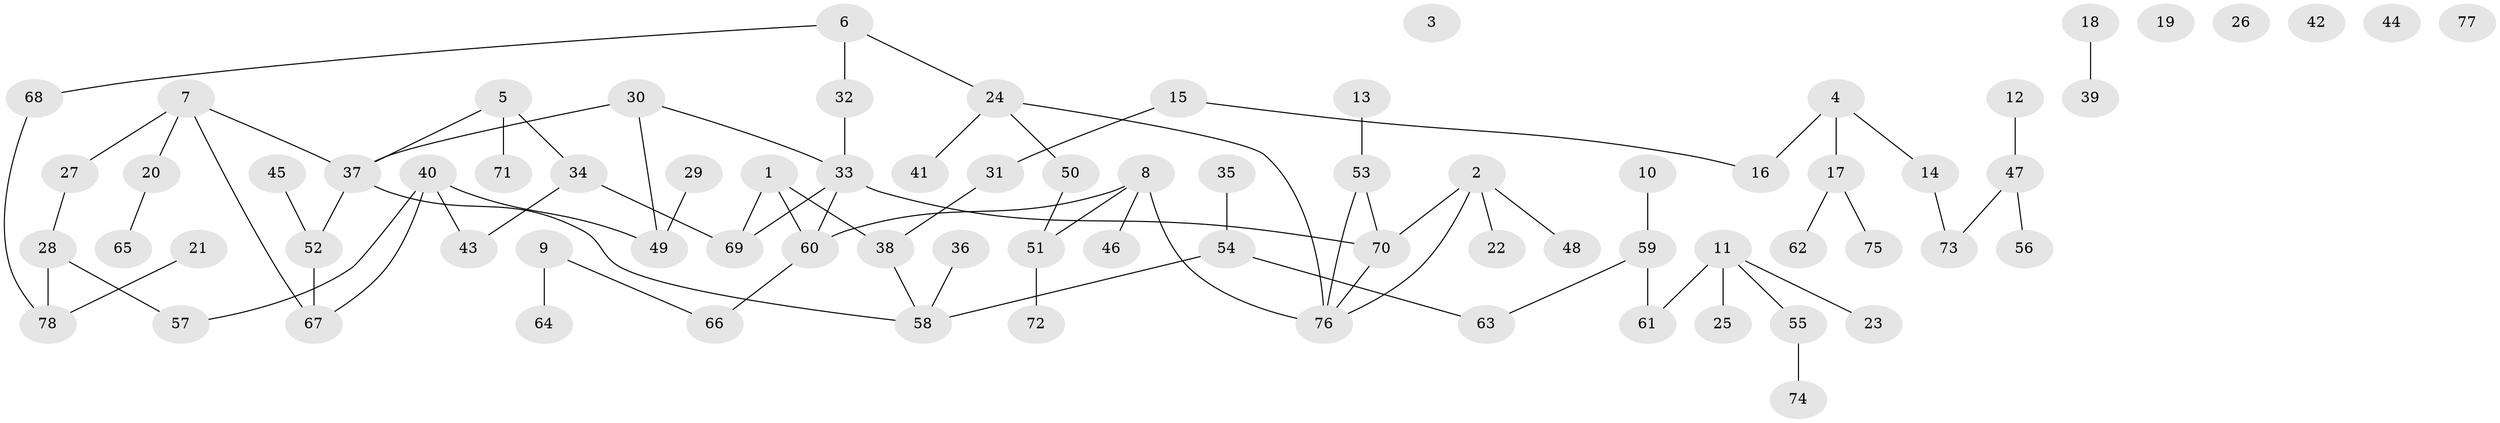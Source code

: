 // Generated by graph-tools (version 1.1) at 2025/13/03/09/25 04:13:10]
// undirected, 78 vertices, 83 edges
graph export_dot {
graph [start="1"]
  node [color=gray90,style=filled];
  1;
  2;
  3;
  4;
  5;
  6;
  7;
  8;
  9;
  10;
  11;
  12;
  13;
  14;
  15;
  16;
  17;
  18;
  19;
  20;
  21;
  22;
  23;
  24;
  25;
  26;
  27;
  28;
  29;
  30;
  31;
  32;
  33;
  34;
  35;
  36;
  37;
  38;
  39;
  40;
  41;
  42;
  43;
  44;
  45;
  46;
  47;
  48;
  49;
  50;
  51;
  52;
  53;
  54;
  55;
  56;
  57;
  58;
  59;
  60;
  61;
  62;
  63;
  64;
  65;
  66;
  67;
  68;
  69;
  70;
  71;
  72;
  73;
  74;
  75;
  76;
  77;
  78;
  1 -- 38;
  1 -- 60;
  1 -- 69;
  2 -- 22;
  2 -- 48;
  2 -- 70;
  2 -- 76;
  4 -- 14;
  4 -- 16;
  4 -- 17;
  5 -- 34;
  5 -- 37;
  5 -- 71;
  6 -- 24;
  6 -- 32;
  6 -- 68;
  7 -- 20;
  7 -- 27;
  7 -- 37;
  7 -- 67;
  8 -- 46;
  8 -- 51;
  8 -- 60;
  8 -- 76;
  9 -- 64;
  9 -- 66;
  10 -- 59;
  11 -- 23;
  11 -- 25;
  11 -- 55;
  11 -- 61;
  12 -- 47;
  13 -- 53;
  14 -- 73;
  15 -- 16;
  15 -- 31;
  17 -- 62;
  17 -- 75;
  18 -- 39;
  20 -- 65;
  21 -- 78;
  24 -- 41;
  24 -- 50;
  24 -- 76;
  27 -- 28;
  28 -- 57;
  28 -- 78;
  29 -- 49;
  30 -- 33;
  30 -- 37;
  30 -- 49;
  31 -- 38;
  32 -- 33;
  33 -- 60;
  33 -- 69;
  33 -- 70;
  34 -- 43;
  34 -- 69;
  35 -- 54;
  36 -- 58;
  37 -- 52;
  37 -- 58;
  38 -- 58;
  40 -- 43;
  40 -- 49;
  40 -- 57;
  40 -- 67;
  45 -- 52;
  47 -- 56;
  47 -- 73;
  50 -- 51;
  51 -- 72;
  52 -- 67;
  53 -- 70;
  53 -- 76;
  54 -- 58;
  54 -- 63;
  55 -- 74;
  59 -- 61;
  59 -- 63;
  60 -- 66;
  68 -- 78;
  70 -- 76;
}
